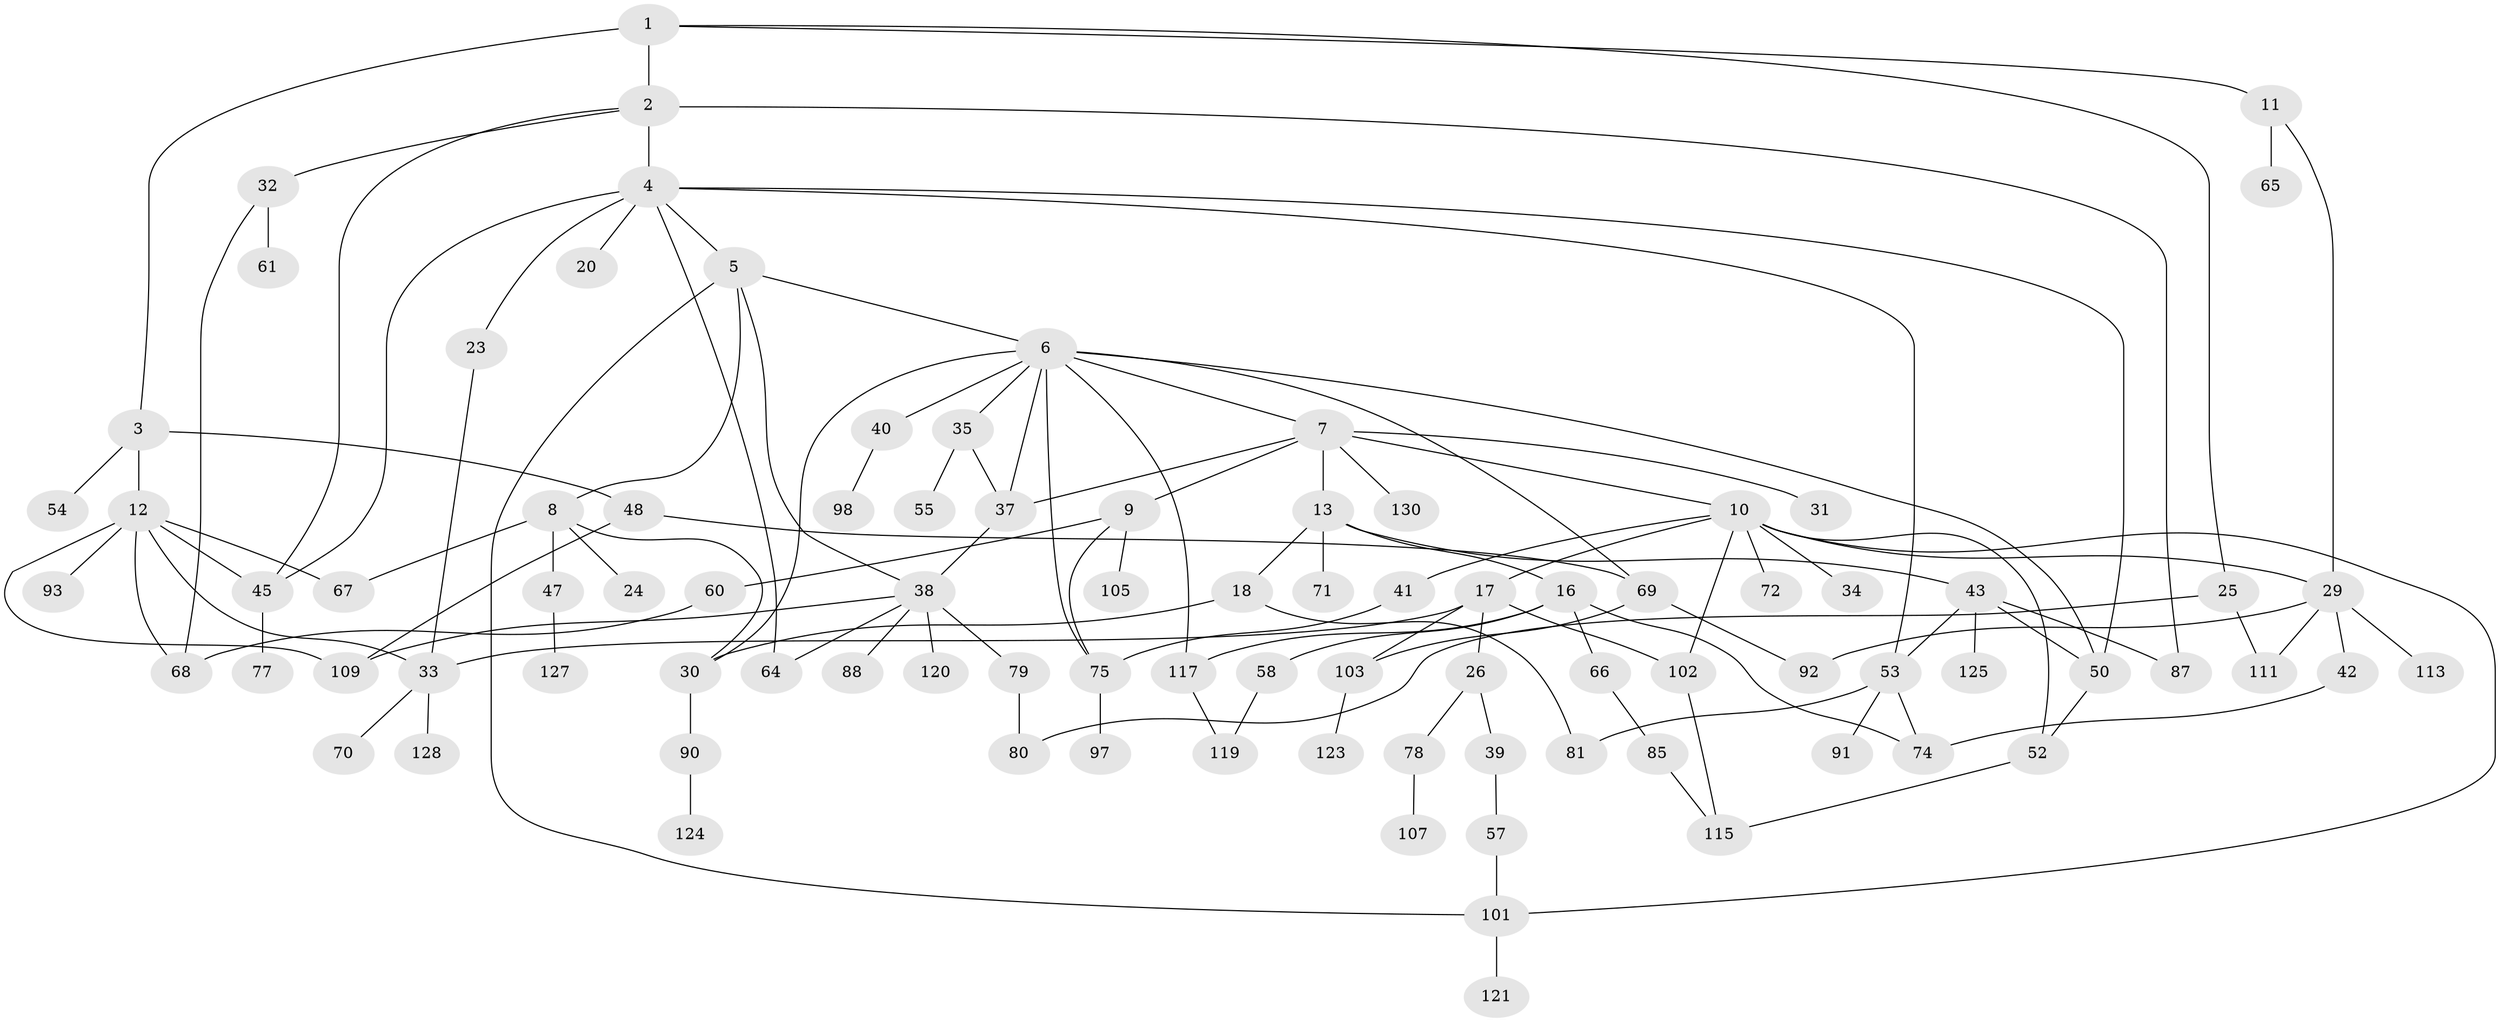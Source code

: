 // Generated by graph-tools (version 1.1) at 2025/51/02/27/25 19:51:36]
// undirected, 91 vertices, 128 edges
graph export_dot {
graph [start="1"]
  node [color=gray90,style=filled];
  1;
  2 [super="+19"];
  3 [super="+44"];
  4 [super="+15"];
  5 [super="+89"];
  6 [super="+27"];
  7;
  8 [super="+28"];
  9 [super="+62"];
  10 [super="+14"];
  11 [super="+46"];
  12 [super="+56"];
  13;
  16 [super="+22"];
  17 [super="+21"];
  18 [super="+126"];
  20 [super="+36"];
  23;
  24;
  25 [super="+49"];
  26 [super="+51"];
  29 [super="+112"];
  30 [super="+59"];
  31 [super="+63"];
  32;
  33 [super="+100"];
  34 [super="+110"];
  35;
  37 [super="+99"];
  38 [super="+73"];
  39;
  40;
  41 [super="+104"];
  42 [super="+86"];
  43 [super="+118"];
  45 [super="+76"];
  47 [super="+116"];
  48 [super="+82"];
  50 [super="+83"];
  52;
  53 [super="+122"];
  54;
  55 [super="+84"];
  57;
  58;
  60;
  61;
  64;
  65;
  66;
  67;
  68 [super="+96"];
  69;
  70;
  71;
  72;
  74 [super="+108"];
  75 [super="+95"];
  77;
  78;
  79;
  80;
  81;
  85;
  87 [super="+94"];
  88;
  90;
  91;
  92;
  93;
  97 [super="+106"];
  98;
  101 [super="+114"];
  102;
  103;
  105;
  107;
  109 [super="+129"];
  111;
  113;
  115;
  117;
  119;
  120;
  121;
  123;
  124;
  125;
  127;
  128;
  130;
  1 -- 2 [weight=2];
  1 -- 3;
  1 -- 11;
  1 -- 25;
  2 -- 4;
  2 -- 32;
  2 -- 87;
  2 -- 45;
  3 -- 12;
  3 -- 48;
  3 -- 54;
  4 -- 5;
  4 -- 45;
  4 -- 53;
  4 -- 64;
  4 -- 50;
  4 -- 20;
  4 -- 23;
  5 -- 6;
  5 -- 8;
  5 -- 38;
  5 -- 101;
  6 -- 7;
  6 -- 75;
  6 -- 69;
  6 -- 117;
  6 -- 35;
  6 -- 37;
  6 -- 40;
  6 -- 30;
  6 -- 50;
  7 -- 9;
  7 -- 10;
  7 -- 13;
  7 -- 31;
  7 -- 130;
  7 -- 37;
  8 -- 24;
  8 -- 67;
  8 -- 47 [weight=2];
  8 -- 30;
  9 -- 60;
  9 -- 75;
  9 -- 105;
  10 -- 17;
  10 -- 29;
  10 -- 41;
  10 -- 52;
  10 -- 72;
  10 -- 101;
  10 -- 34;
  10 -- 102;
  11 -- 65;
  11 -- 29;
  12 -- 68;
  12 -- 93;
  12 -- 67;
  12 -- 45;
  12 -- 33;
  12 -- 109;
  13 -- 16;
  13 -- 18;
  13 -- 43;
  13 -- 71;
  16 -- 58;
  16 -- 74;
  16 -- 66;
  16 -- 117;
  17 -- 102;
  17 -- 33;
  17 -- 26;
  17 -- 103;
  18 -- 30;
  18 -- 81;
  23 -- 33;
  25 -- 111;
  25 -- 80;
  26 -- 39;
  26 -- 78;
  29 -- 42;
  29 -- 113 [weight=2];
  29 -- 92;
  29 -- 111;
  30 -- 90;
  32 -- 61;
  32 -- 68;
  33 -- 70;
  33 -- 128;
  35 -- 37;
  35 -- 55;
  37 -- 38;
  38 -- 79;
  38 -- 88;
  38 -- 120;
  38 -- 64;
  38 -- 109;
  39 -- 57;
  40 -- 98;
  41 -- 75;
  42 -- 74;
  43 -- 125;
  43 -- 50;
  43 -- 53;
  43 -- 87;
  45 -- 77;
  47 -- 127;
  48 -- 69;
  48 -- 109;
  50 -- 52;
  52 -- 115;
  53 -- 91;
  53 -- 81;
  53 -- 74;
  57 -- 101;
  58 -- 119;
  60 -- 68;
  66 -- 85;
  69 -- 92;
  69 -- 103;
  75 -- 97;
  78 -- 107;
  79 -- 80;
  85 -- 115;
  90 -- 124;
  101 -- 121;
  102 -- 115;
  103 -- 123;
  117 -- 119;
}
